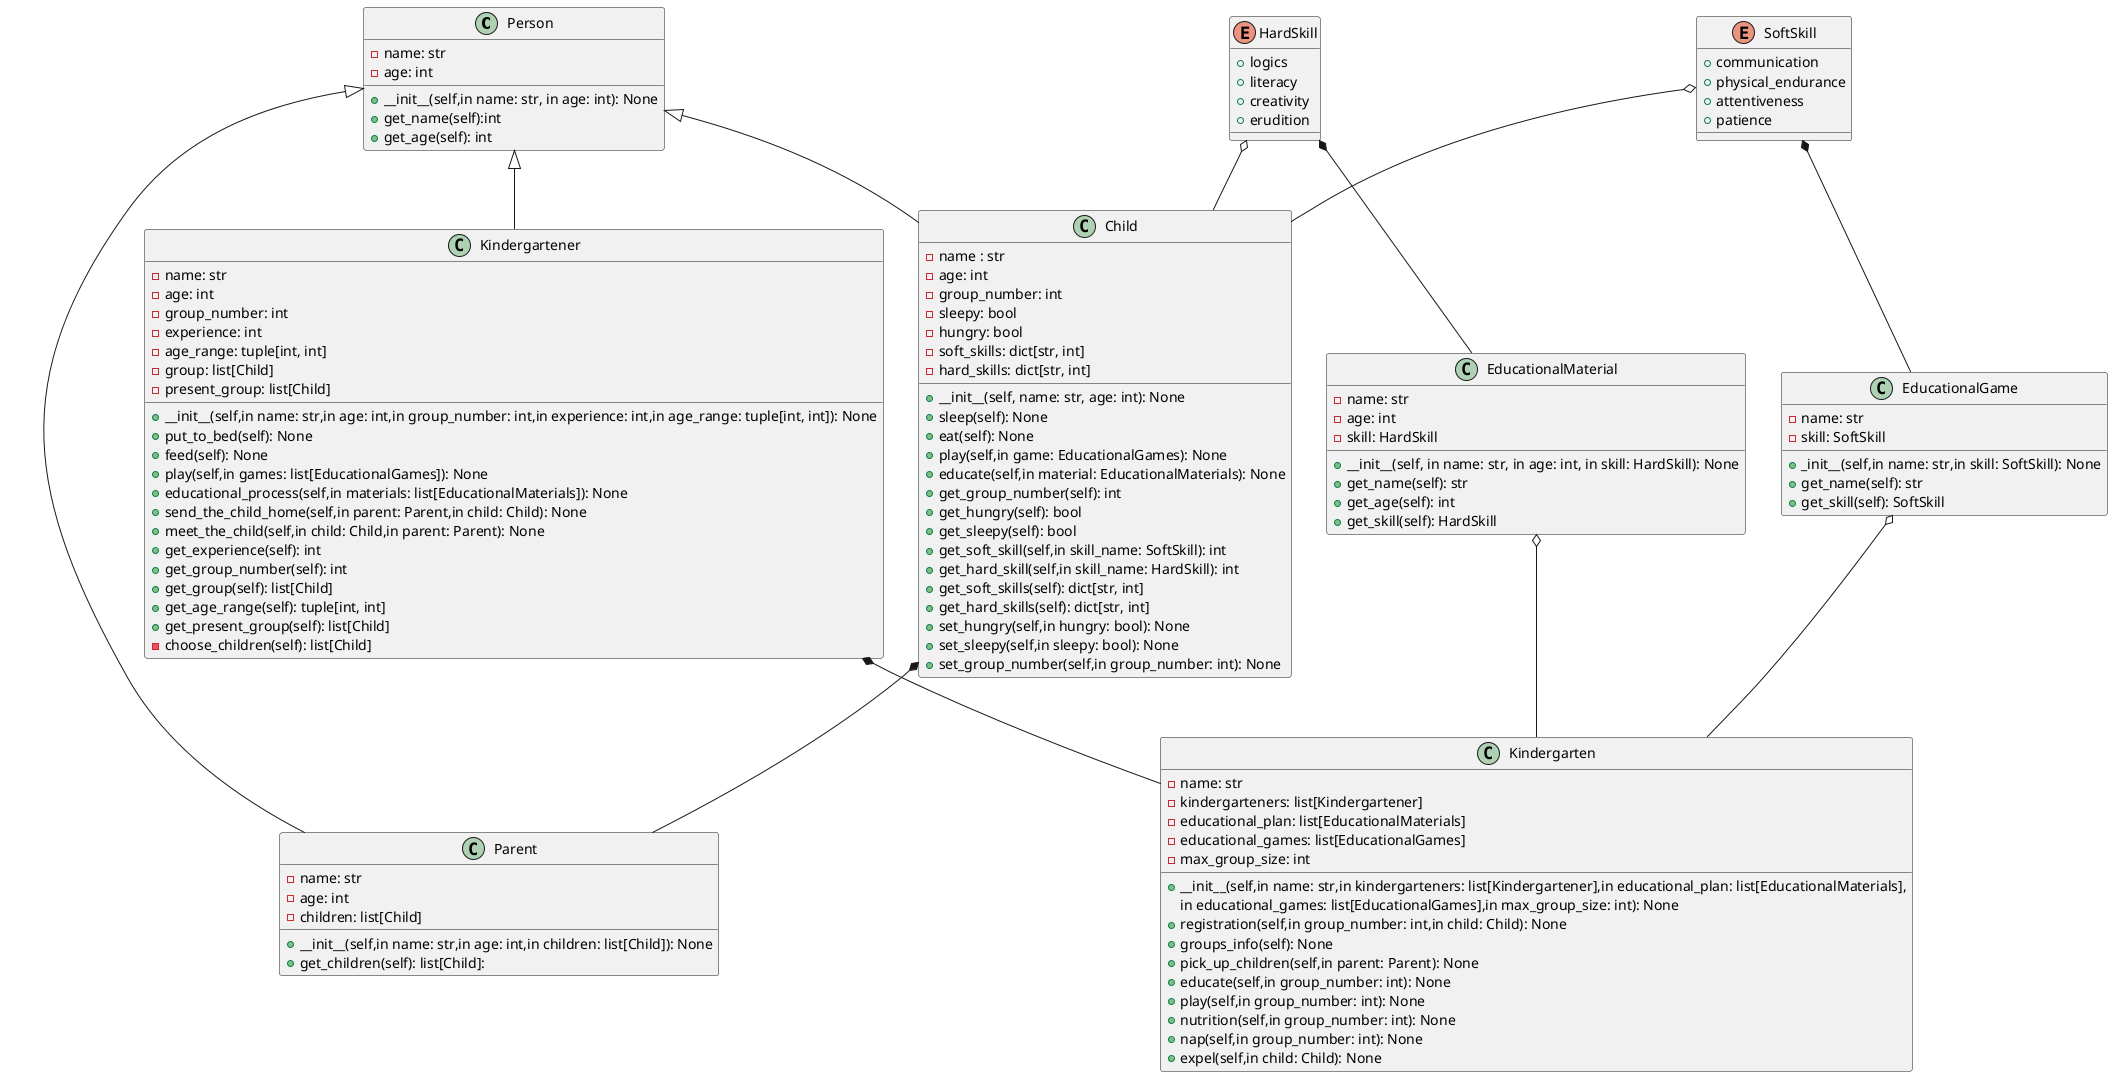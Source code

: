 @startuml
'https://plantuml.com/class-diagram

class Person {
    -name: str
    -age: int

    +__init__(self,in name: str, in age: int): None
    +get_name(self):int
    +get_age(self): int
}

class Child {
    -name : str
    -age: int
    -group_number: int
    -sleepy: bool
    -hungry: bool
    -soft_skills: dict[str, int]
    -hard_skills: dict[str, int]

    +__init__(self, name: str, age: int): None
    +sleep(self): None
    +eat(self): None
    +play(self,in game: EducationalGames): None
    +educate(self,in material: EducationalMaterials): None
    +get_group_number(self): int
    +get_hungry(self): bool
    +get_sleepy(self): bool
    +get_soft_skill(self,in skill_name: SoftSkill): int
    +get_hard_skill(self,in skill_name: HardSkill): int
    +get_soft_skills(self): dict[str, int]
    +get_hard_skills(self): dict[str, int]
    +set_hungry(self,in hungry: bool): None
    +set_sleepy(self,in sleepy: bool): None
    +set_group_number(self,in group_number: int): None
}

class Parent {
    -name: str
    -age: int
    -children: list[Child]

    +__init__(self,in name: str,in age: int,in children: list[Child]): None
    +get_children(self): list[Child]:
}

class EducationalGame {
    -name: str
    -skill: SoftSkill

    +_init__(self,in name: str,in skill: SoftSkill): None
    +get_name(self): str
    +get_skill(self): SoftSkill
}

class EducationalMaterial {
    -name: str
    -age: int
    -skill: HardSkill

    +__init__(self, in name: str, in age: int, in skill: HardSkill): None
    +get_name(self): str
    +get_age(self): int
    +get_skill(self): HardSkill
}

class Kindergartener{
    -name: str
    -age: int
    -group_number: int
    -experience: int
    -age_range: tuple[int, int]
    -group: list[Child]
    -present_group: list[Child]

    +__init__(self,in name: str,in age: int,in group_number: int,in experience: int,in age_range: tuple[int, int]): None
    +put_to_bed(self): None
    +feed(self): None
    +play(self,in games: list[EducationalGames]): None
    +educational_process(self,in materials: list[EducationalMaterials]): None
    +send_the_child_home(self,in parent: Parent,in child: Child): None
    +meet_the_child(self,in child: Child,in parent: Parent): None
    +get_experience(self): int
    +get_group_number(self): int
    +get_group(self): list[Child]
    +get_age_range(self): tuple[int, int]
    +get_present_group(self): list[Child]
    -choose_children(self): list[Child]

}

class Kindergarten{
    -name: str
    -kindergarteners: list[Kindergartener]
    -educational_plan: list[EducationalMaterials]
    -educational_games: list[EducationalGames]
    -max_group_size: int

    +__init__(self,in name: str,in kindergarteners: list[Kindergartener],in educational_plan: list[EducationalMaterials],
                in educational_games: list[EducationalGames],in max_group_size: int): None
    +registration(self,in group_number: int,in child: Child): None
    +groups_info(self): None
    +pick_up_children(self,in parent: Parent): None
    +educate(self,in group_number: int): None
    +play(self,in group_number: int): None
    +nutrition(self,in group_number: int): None
    +nap(self,in group_number: int): None
    +expel(self,in child: Child): None
}

enum SoftSkill {
    +communication
    +physical_endurance
    +attentiveness
    +patience
}

enum HardSkill {
    +logics
    +literacy
    +creativity
    +erudition
}

Person <|-- Parent
Person <|-- Child
Person <|-- Kindergartener
SoftSkill *-- EducationalGame
HardSkill *-- EducationalMaterial
Child *-- Parent
Kindergartener *-- Kindergarten
EducationalGame o-- Kindergarten
EducationalMaterial o-- Kindergarten
SoftSkill o-- Child
HardSkill o-- Child


@enduml